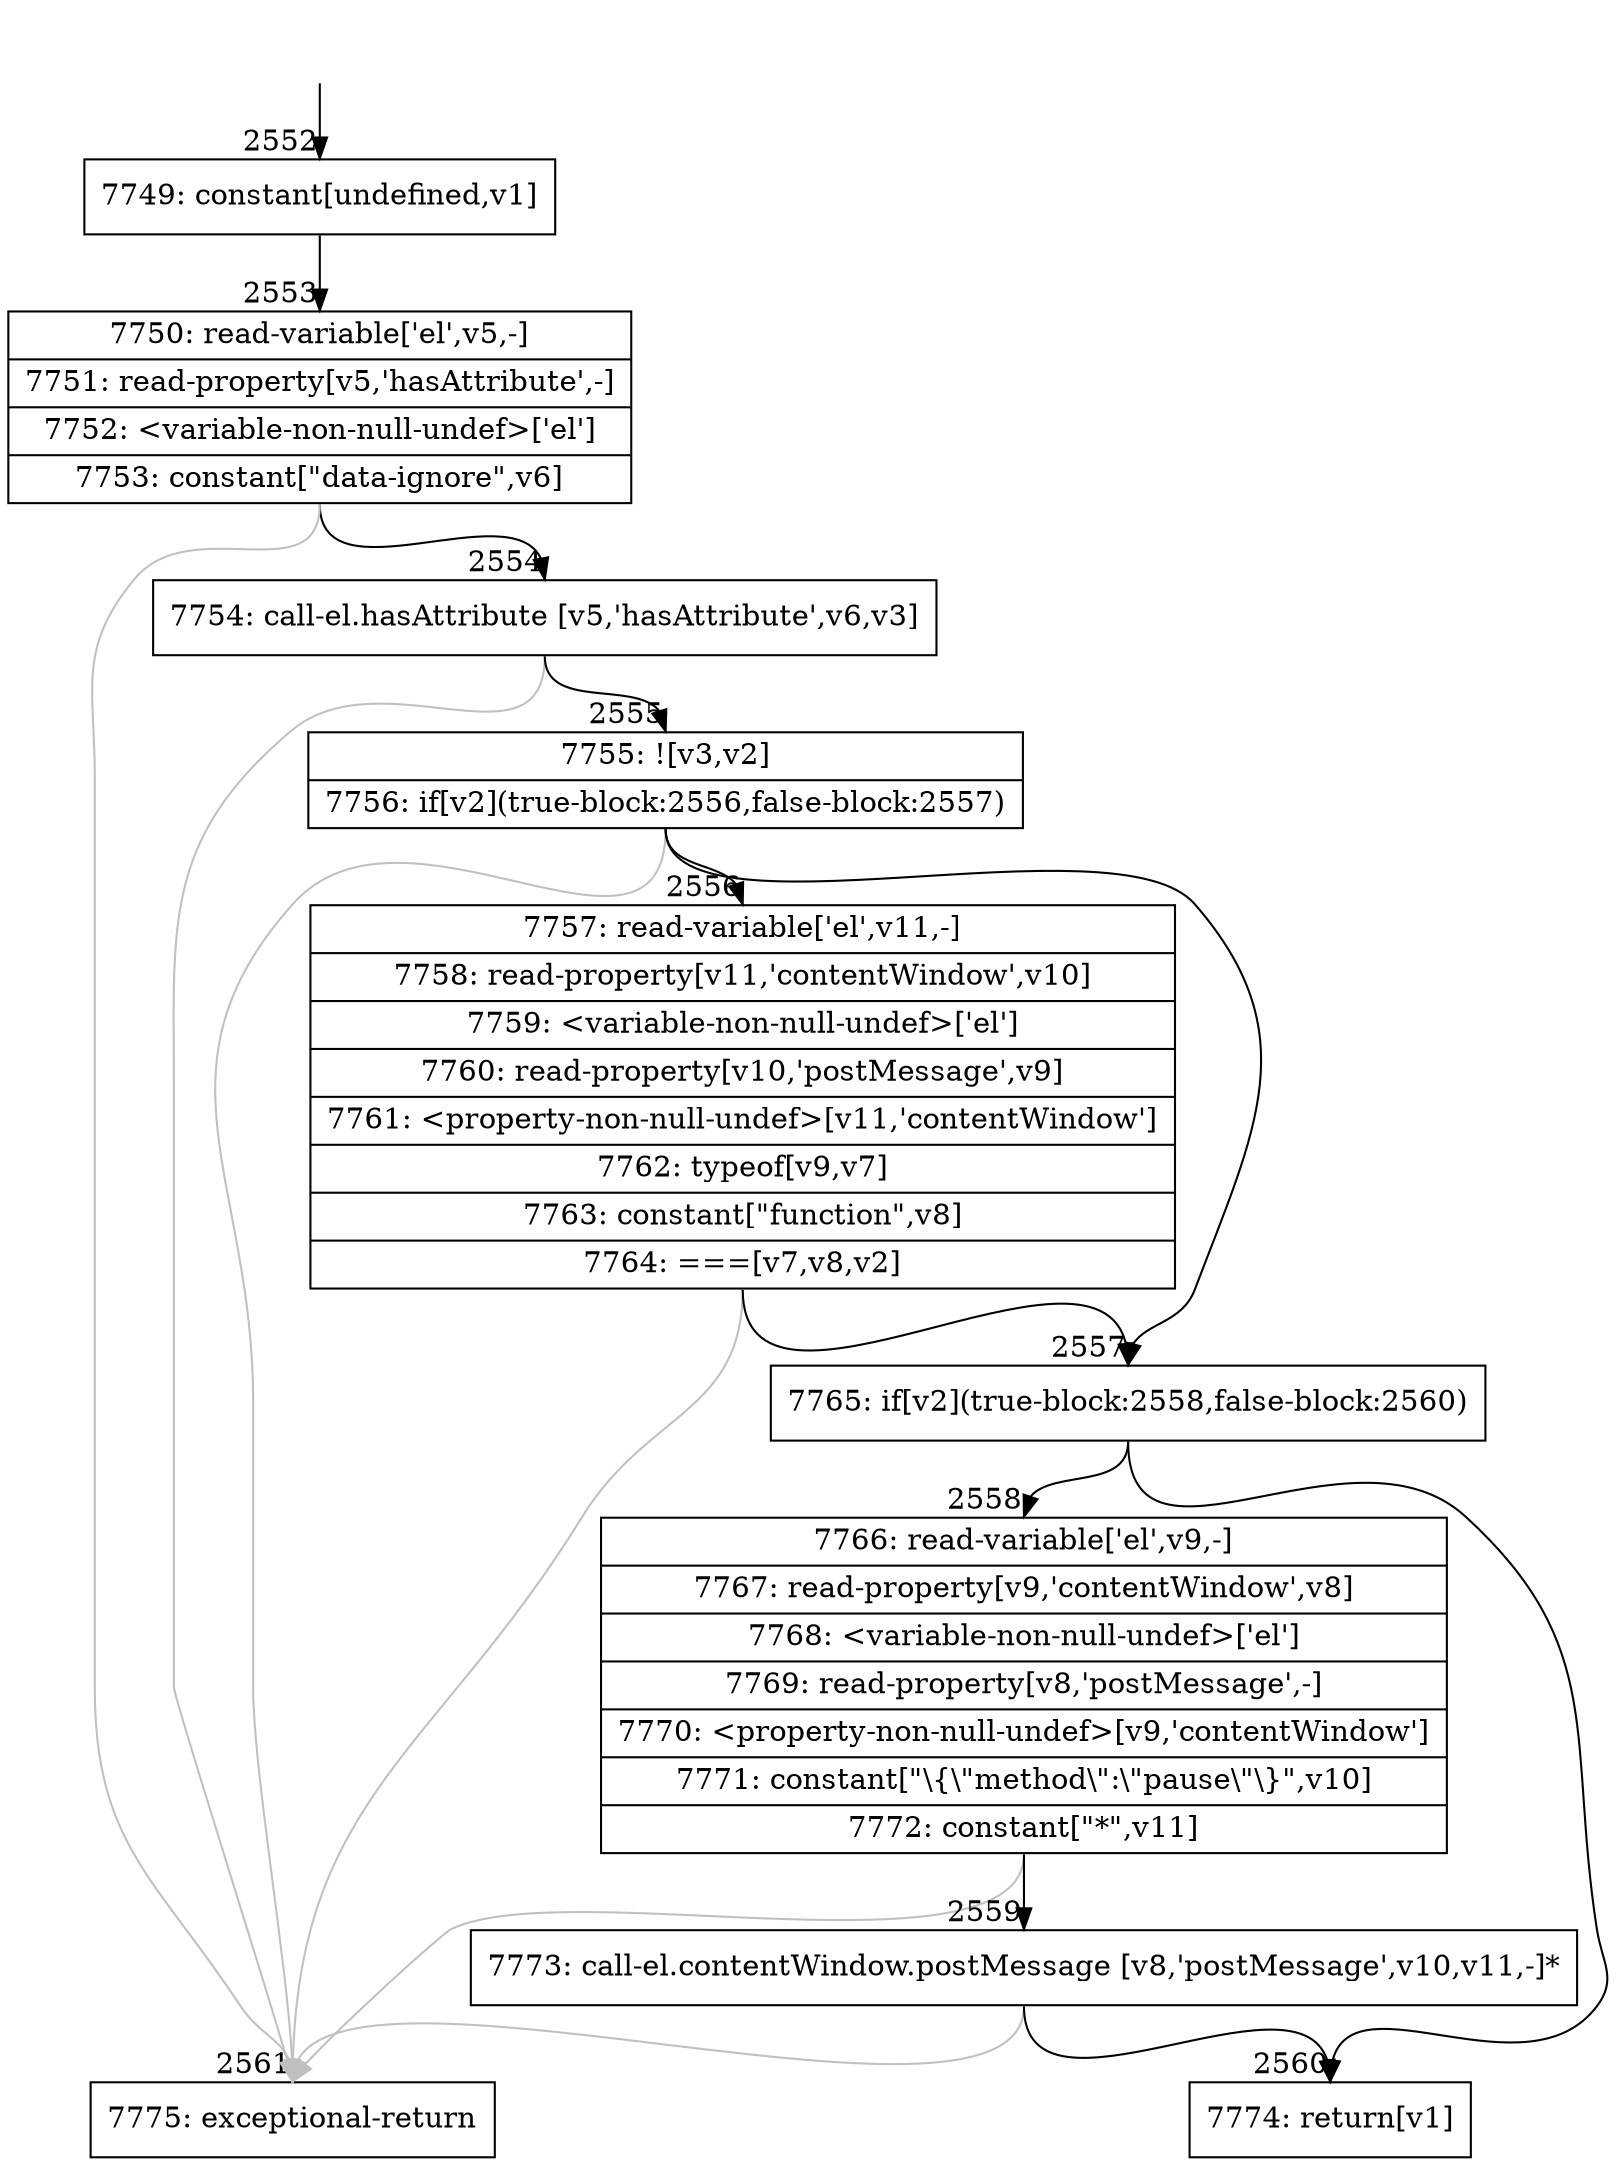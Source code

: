 digraph {
rankdir="TD"
BB_entry161[shape=none,label=""];
BB_entry161 -> BB2552 [tailport=s, headport=n, headlabel="    2552"]
BB2552 [shape=record label="{7749: constant[undefined,v1]}" ] 
BB2552 -> BB2553 [tailport=s, headport=n, headlabel="      2553"]
BB2553 [shape=record label="{7750: read-variable['el',v5,-]|7751: read-property[v5,'hasAttribute',-]|7752: \<variable-non-null-undef\>['el']|7753: constant[\"data-ignore\",v6]}" ] 
BB2553 -> BB2554 [tailport=s, headport=n, headlabel="      2554"]
BB2553 -> BB2561 [tailport=s, headport=n, color=gray, headlabel="      2561"]
BB2554 [shape=record label="{7754: call-el.hasAttribute [v5,'hasAttribute',v6,v3]}" ] 
BB2554 -> BB2555 [tailport=s, headport=n, headlabel="      2555"]
BB2554 -> BB2561 [tailport=s, headport=n, color=gray]
BB2555 [shape=record label="{7755: ![v3,v2]|7756: if[v2](true-block:2556,false-block:2557)}" ] 
BB2555 -> BB2557 [tailport=s, headport=n, headlabel="      2557"]
BB2555 -> BB2556 [tailport=s, headport=n, headlabel="      2556"]
BB2555 -> BB2561 [tailport=s, headport=n, color=gray]
BB2556 [shape=record label="{7757: read-variable['el',v11,-]|7758: read-property[v11,'contentWindow',v10]|7759: \<variable-non-null-undef\>['el']|7760: read-property[v10,'postMessage',v9]|7761: \<property-non-null-undef\>[v11,'contentWindow']|7762: typeof[v9,v7]|7763: constant[\"function\",v8]|7764: ===[v7,v8,v2]}" ] 
BB2556 -> BB2557 [tailport=s, headport=n]
BB2556 -> BB2561 [tailport=s, headport=n, color=gray]
BB2557 [shape=record label="{7765: if[v2](true-block:2558,false-block:2560)}" ] 
BB2557 -> BB2558 [tailport=s, headport=n, headlabel="      2558"]
BB2557 -> BB2560 [tailport=s, headport=n, headlabel="      2560"]
BB2558 [shape=record label="{7766: read-variable['el',v9,-]|7767: read-property[v9,'contentWindow',v8]|7768: \<variable-non-null-undef\>['el']|7769: read-property[v8,'postMessage',-]|7770: \<property-non-null-undef\>[v9,'contentWindow']|7771: constant[\"\\\{\\\"method\\\":\\\"pause\\\"\\\}\",v10]|7772: constant[\"*\",v11]}" ] 
BB2558 -> BB2559 [tailport=s, headport=n, headlabel="      2559"]
BB2558 -> BB2561 [tailport=s, headport=n, color=gray]
BB2559 [shape=record label="{7773: call-el.contentWindow.postMessage [v8,'postMessage',v10,v11,-]*}" ] 
BB2559 -> BB2560 [tailport=s, headport=n]
BB2559 -> BB2561 [tailport=s, headport=n, color=gray]
BB2560 [shape=record label="{7774: return[v1]}" ] 
BB2561 [shape=record label="{7775: exceptional-return}" ] 
//#$~ 2984
}
